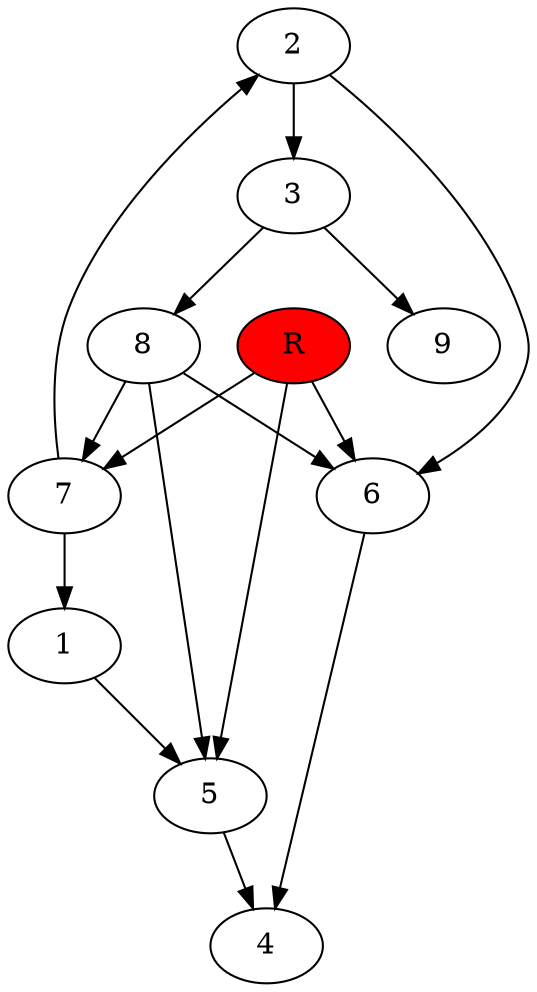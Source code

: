 digraph prb42697 {
	1
	2
	3
	4
	5
	6
	7
	8
	R [fillcolor="#ff0000" style=filled]
	1 -> 5
	2 -> 3
	2 -> 6
	3 -> 8
	3 -> 9
	5 -> 4
	6 -> 4
	7 -> 1
	7 -> 2
	8 -> 5
	8 -> 6
	8 -> 7
	R -> 5
	R -> 6
	R -> 7
}

